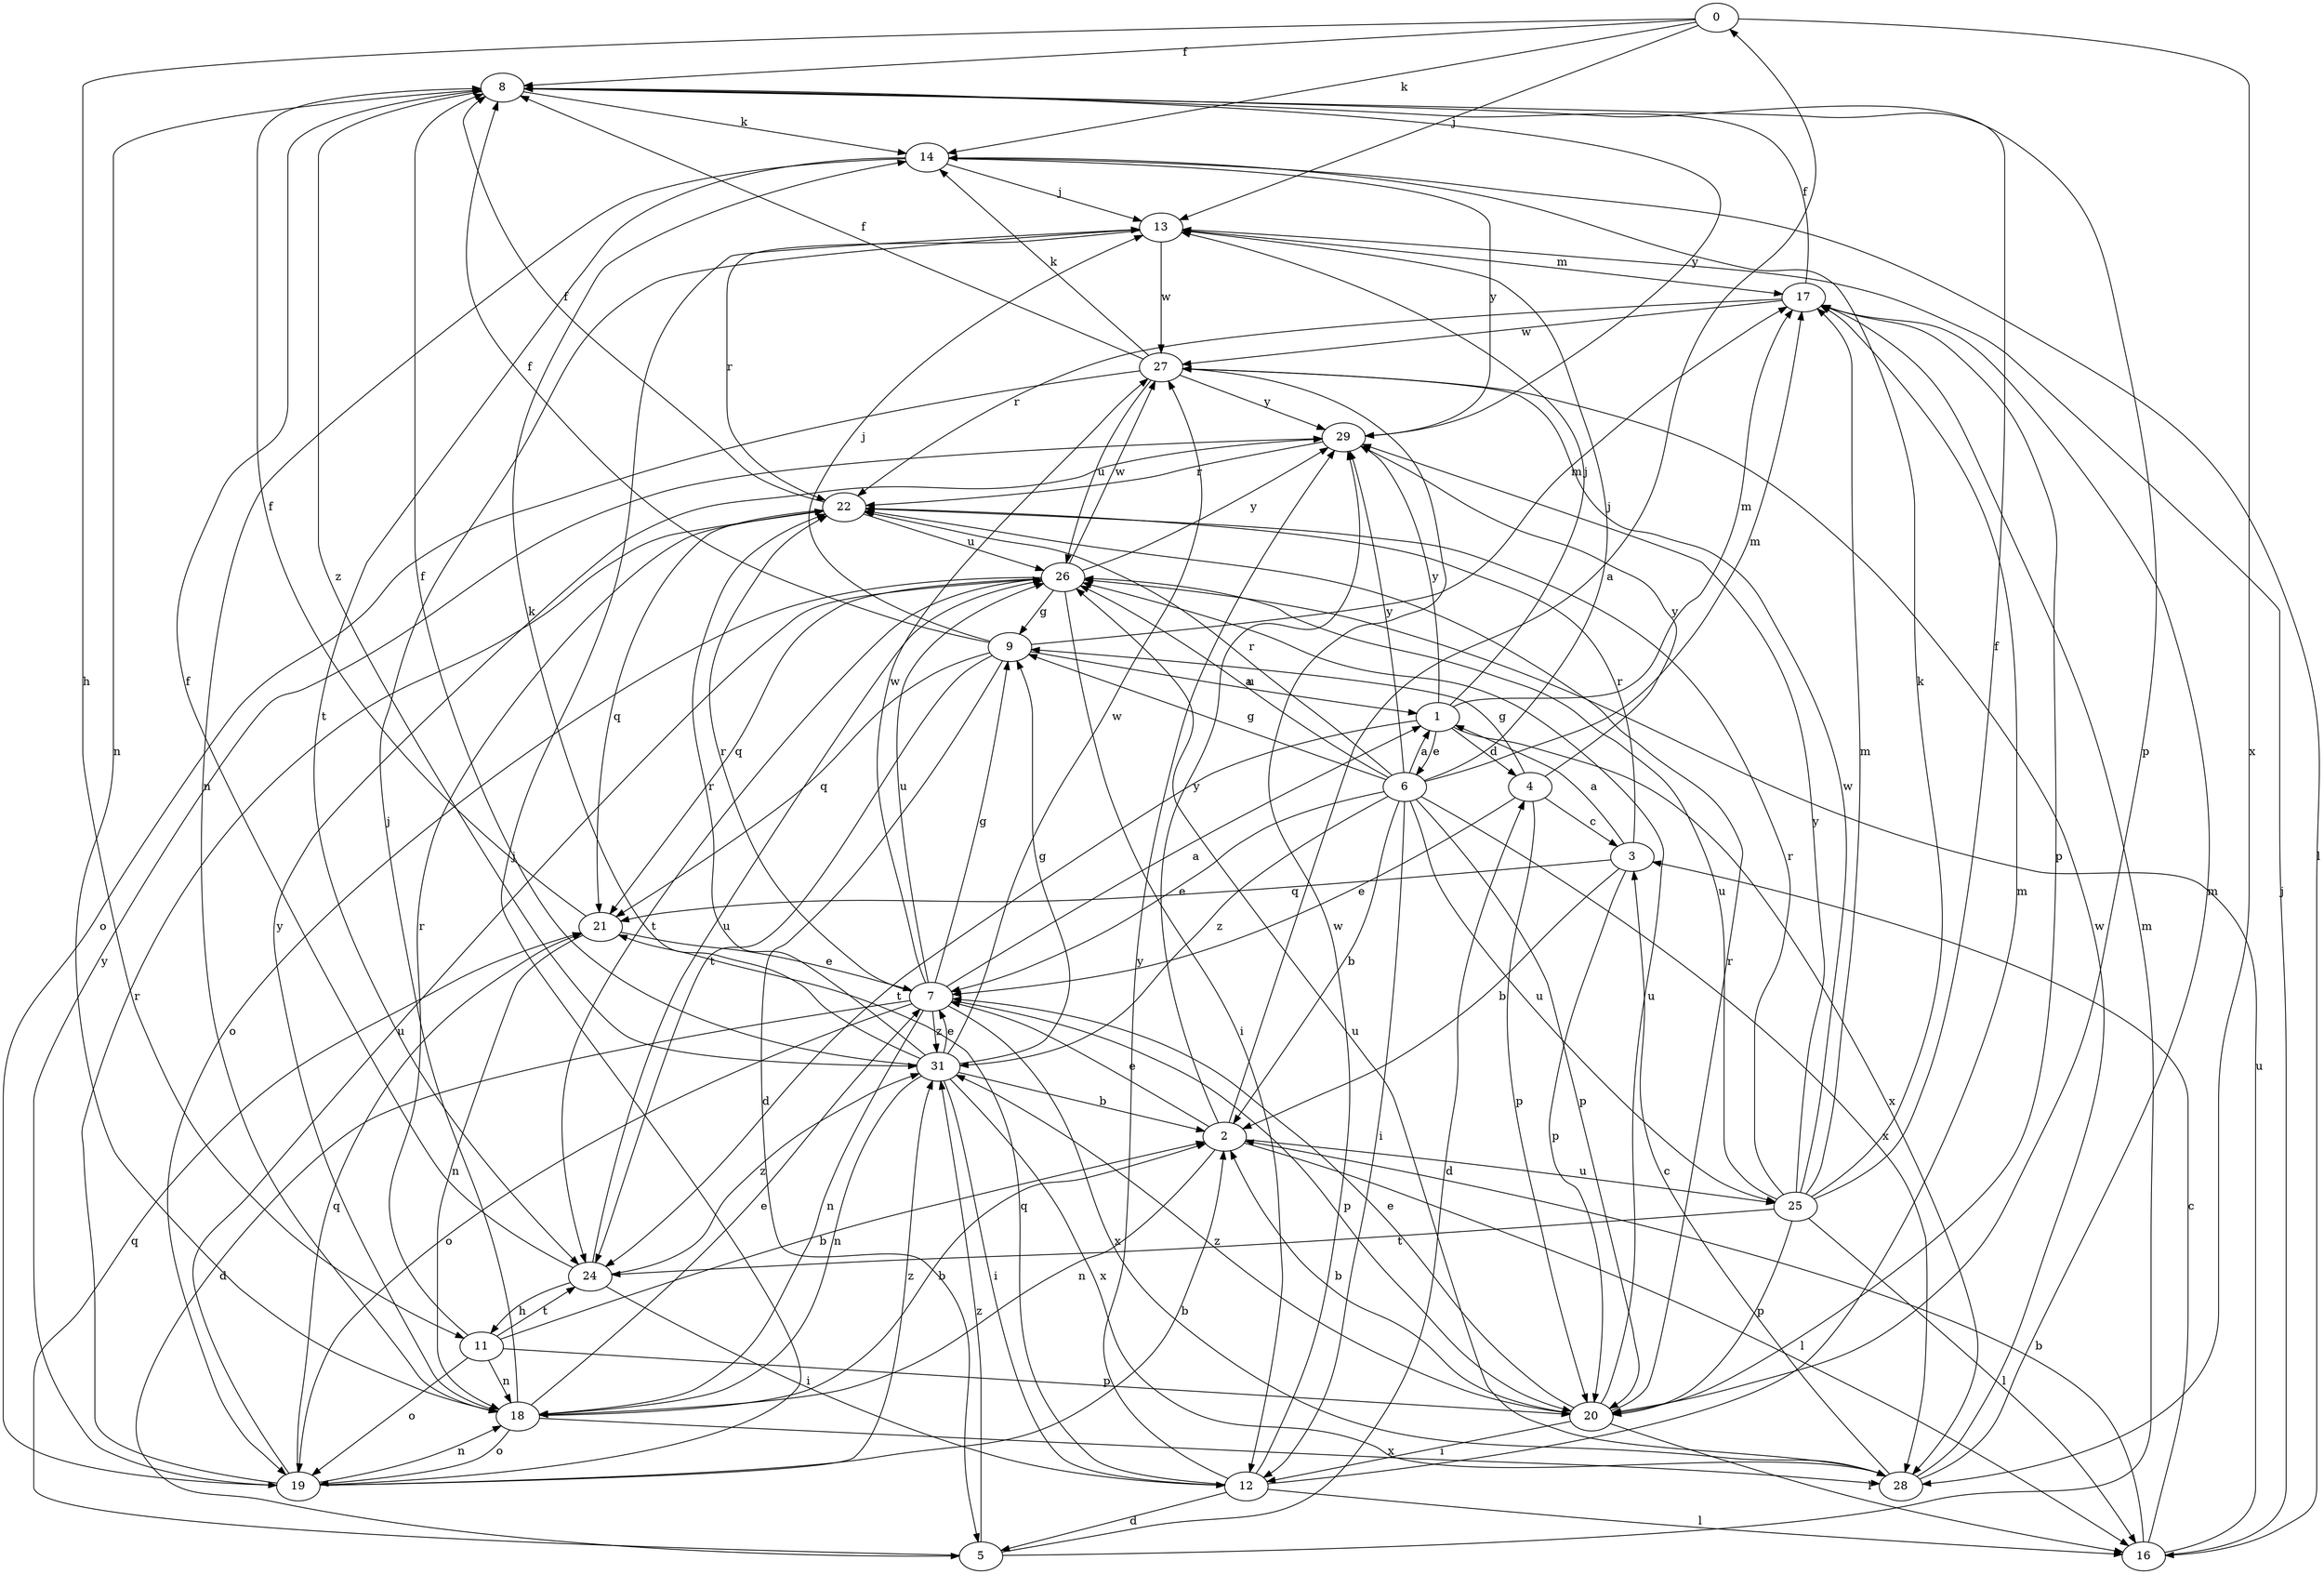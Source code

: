 strict digraph  {
0;
1;
2;
3;
4;
5;
6;
7;
8;
9;
11;
12;
13;
14;
16;
17;
18;
19;
20;
21;
22;
24;
25;
26;
27;
28;
29;
31;
0 -> 8  [label=f];
0 -> 11  [label=h];
0 -> 13  [label=j];
0 -> 14  [label=k];
0 -> 28  [label=x];
1 -> 4  [label=d];
1 -> 6  [label=e];
1 -> 13  [label=j];
1 -> 17  [label=m];
1 -> 24  [label=t];
1 -> 28  [label=x];
1 -> 29  [label=y];
2 -> 0  [label=a];
2 -> 7  [label=e];
2 -> 16  [label=l];
2 -> 18  [label=n];
2 -> 25  [label=u];
2 -> 29  [label=y];
3 -> 1  [label=a];
3 -> 2  [label=b];
3 -> 20  [label=p];
3 -> 21  [label=q];
3 -> 22  [label=r];
4 -> 3  [label=c];
4 -> 7  [label=e];
4 -> 9  [label=g];
4 -> 20  [label=p];
4 -> 29  [label=y];
5 -> 4  [label=d];
5 -> 17  [label=m];
5 -> 21  [label=q];
5 -> 31  [label=z];
6 -> 1  [label=a];
6 -> 2  [label=b];
6 -> 7  [label=e];
6 -> 9  [label=g];
6 -> 12  [label=i];
6 -> 13  [label=j];
6 -> 17  [label=m];
6 -> 20  [label=p];
6 -> 22  [label=r];
6 -> 25  [label=u];
6 -> 26  [label=u];
6 -> 28  [label=x];
6 -> 29  [label=y];
6 -> 31  [label=z];
7 -> 1  [label=a];
7 -> 5  [label=d];
7 -> 9  [label=g];
7 -> 18  [label=n];
7 -> 19  [label=o];
7 -> 20  [label=p];
7 -> 22  [label=r];
7 -> 26  [label=u];
7 -> 27  [label=w];
7 -> 28  [label=x];
7 -> 31  [label=z];
8 -> 14  [label=k];
8 -> 18  [label=n];
8 -> 20  [label=p];
8 -> 29  [label=y];
8 -> 31  [label=z];
9 -> 1  [label=a];
9 -> 5  [label=d];
9 -> 8  [label=f];
9 -> 13  [label=j];
9 -> 17  [label=m];
9 -> 21  [label=q];
9 -> 24  [label=t];
11 -> 2  [label=b];
11 -> 18  [label=n];
11 -> 19  [label=o];
11 -> 20  [label=p];
11 -> 22  [label=r];
11 -> 24  [label=t];
12 -> 5  [label=d];
12 -> 16  [label=l];
12 -> 17  [label=m];
12 -> 21  [label=q];
12 -> 27  [label=w];
12 -> 29  [label=y];
13 -> 17  [label=m];
13 -> 22  [label=r];
13 -> 27  [label=w];
14 -> 13  [label=j];
14 -> 16  [label=l];
14 -> 18  [label=n];
14 -> 24  [label=t];
14 -> 29  [label=y];
16 -> 2  [label=b];
16 -> 3  [label=c];
16 -> 13  [label=j];
16 -> 26  [label=u];
17 -> 8  [label=f];
17 -> 20  [label=p];
17 -> 22  [label=r];
17 -> 27  [label=w];
18 -> 2  [label=b];
18 -> 7  [label=e];
18 -> 13  [label=j];
18 -> 19  [label=o];
18 -> 28  [label=x];
18 -> 29  [label=y];
19 -> 2  [label=b];
19 -> 13  [label=j];
19 -> 18  [label=n];
19 -> 21  [label=q];
19 -> 22  [label=r];
19 -> 26  [label=u];
19 -> 29  [label=y];
19 -> 31  [label=z];
20 -> 2  [label=b];
20 -> 7  [label=e];
20 -> 12  [label=i];
20 -> 16  [label=l];
20 -> 22  [label=r];
20 -> 26  [label=u];
20 -> 31  [label=z];
21 -> 7  [label=e];
21 -> 8  [label=f];
21 -> 18  [label=n];
22 -> 8  [label=f];
22 -> 21  [label=q];
22 -> 26  [label=u];
24 -> 8  [label=f];
24 -> 11  [label=h];
24 -> 12  [label=i];
24 -> 26  [label=u];
24 -> 31  [label=z];
25 -> 8  [label=f];
25 -> 14  [label=k];
25 -> 16  [label=l];
25 -> 17  [label=m];
25 -> 20  [label=p];
25 -> 22  [label=r];
25 -> 24  [label=t];
25 -> 26  [label=u];
25 -> 27  [label=w];
25 -> 29  [label=y];
26 -> 9  [label=g];
26 -> 12  [label=i];
26 -> 19  [label=o];
26 -> 21  [label=q];
26 -> 24  [label=t];
26 -> 27  [label=w];
26 -> 29  [label=y];
27 -> 8  [label=f];
27 -> 14  [label=k];
27 -> 19  [label=o];
27 -> 26  [label=u];
27 -> 29  [label=y];
28 -> 3  [label=c];
28 -> 17  [label=m];
28 -> 26  [label=u];
28 -> 27  [label=w];
29 -> 22  [label=r];
31 -> 2  [label=b];
31 -> 7  [label=e];
31 -> 8  [label=f];
31 -> 9  [label=g];
31 -> 12  [label=i];
31 -> 14  [label=k];
31 -> 18  [label=n];
31 -> 22  [label=r];
31 -> 27  [label=w];
31 -> 28  [label=x];
}
